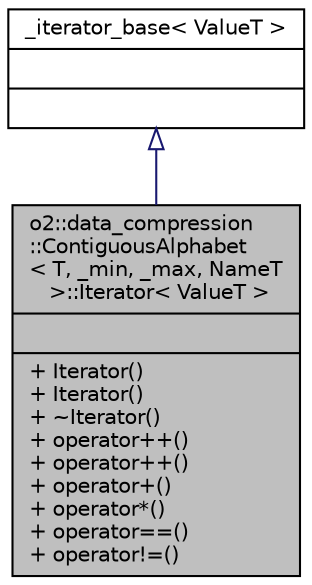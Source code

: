 digraph "o2::data_compression::ContiguousAlphabet&lt; T, _min, _max, NameT &gt;::Iterator&lt; ValueT &gt;"
{
 // INTERACTIVE_SVG=YES
  bgcolor="transparent";
  edge [fontname="Helvetica",fontsize="10",labelfontname="Helvetica",labelfontsize="10"];
  node [fontname="Helvetica",fontsize="10",shape=record];
  Node0 [label="{o2::data_compression\l::ContiguousAlphabet\l\< T, _min, _max, NameT\l \>::Iterator\< ValueT \>\n||+ Iterator()\l+ Iterator()\l+ ~Iterator()\l+ operator++()\l+ operator++()\l+ operator+()\l+ operator*()\l+ operator==()\l+ operator!=()\l}",height=0.2,width=0.4,color="black", fillcolor="grey75", style="filled", fontcolor="black"];
  Node1 -> Node0 [dir="back",color="midnightblue",fontsize="10",style="solid",arrowtail="onormal",fontname="Helvetica"];
  Node1 [label="{_iterator_base\< ValueT \>\n||}",height=0.2,width=0.4,color="black",URL="$da/dc7/class__iterator__base.html"];
}
